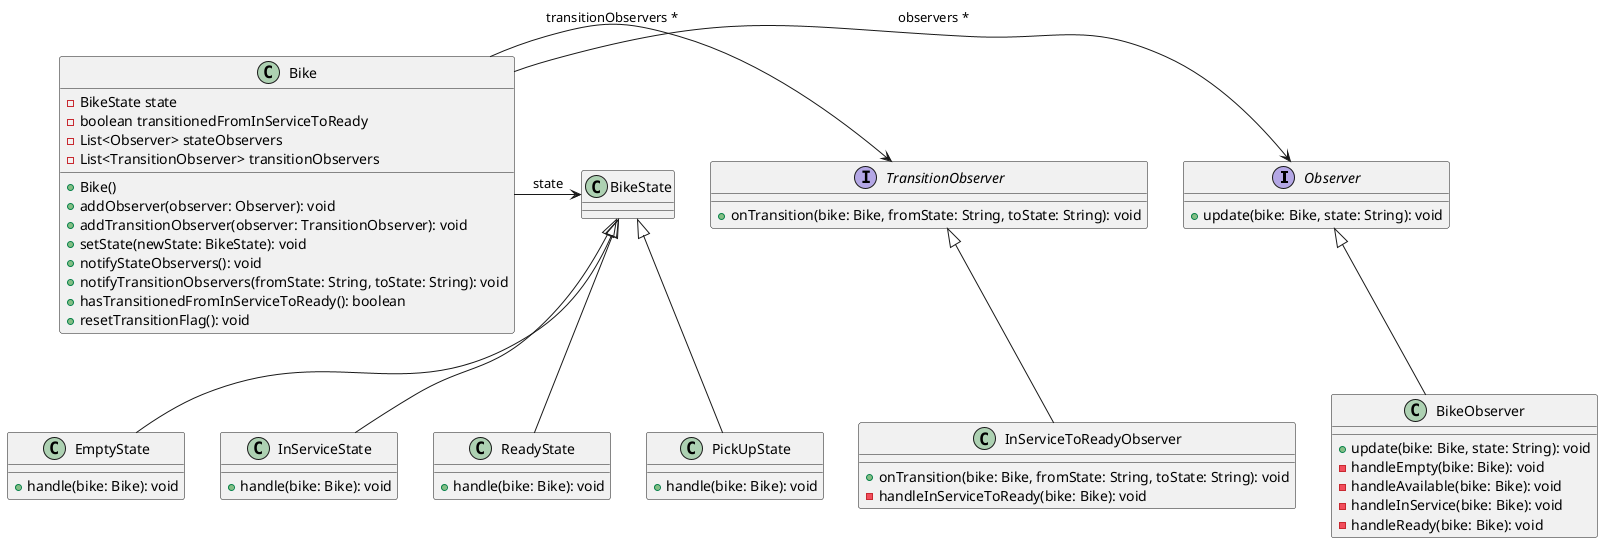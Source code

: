 @startuml
!define RECTANGLE class
!define INTERFACE interface
!define ABSTRACT abstract class

INTERFACE Observer {
  +update(bike: Bike, state: String): void
}

INTERFACE TransitionObserver {
  +onTransition(bike: Bike, fromState: String, toState: String): void
}

RECTANGLE Bike {
  -BikeState state
  -boolean transitionedFromInServiceToReady
  -List<Observer> stateObservers
  -List<TransitionObserver> transitionObservers
  +Bike()
  +addObserver(observer: Observer): void
  +addTransitionObserver(observer: TransitionObserver): void
  +setState(newState: BikeState): void
  +notifyStateObservers(): void
  +notifyTransitionObservers(fromState: String, toState: String): void
  +hasTransitionedFromInServiceToReady(): boolean
  +resetTransitionFlag(): void
}

RECTANGLE EmptyState {
  +handle(bike: Bike): void
}

RECTANGLE InServiceState {
  +handle(bike: Bike): void
}

RECTANGLE ReadyState {
  +handle(bike: Bike): void
}

RECTANGLE PickUpState {
  +handle(bike: Bike): void
}

RECTANGLE BikeObserver {
  +update(bike: Bike, state: String): void
  -handleEmpty(bike: Bike): void
  -handleAvailable(bike: Bike): void
  -handleInService(bike: Bike): void
  -handleReady(bike: Bike): void
}

RECTANGLE InServiceToReadyObserver {
  +onTransition(bike: Bike, fromState: String, toState: String): void
  -handleInServiceToReady(bike: Bike): void
}

Bike -> Observer : observers *
Bike -> TransitionObserver : transitionObservers *
Bike -> BikeState : state
BikeState <|-- EmptyState
BikeState <|-- InServiceState
BikeState <|-- ReadyState
BikeState <|-- PickUpState
Observer <|-- BikeObserver
TransitionObserver <|-- InServiceToReadyObserver

@enduml